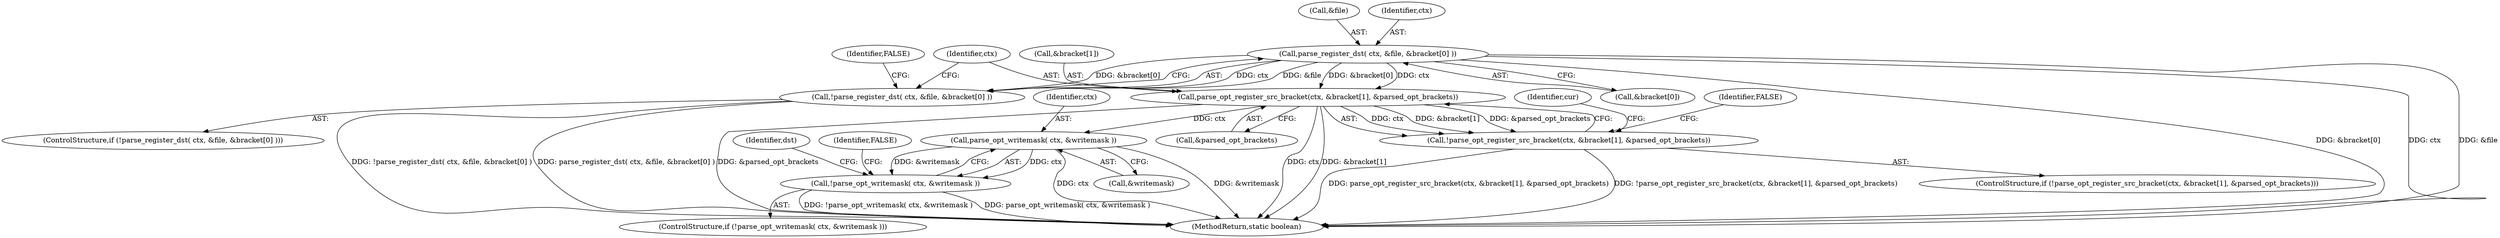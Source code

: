 digraph "0_virglrenderer_e534b51ca3c3cd25f3990589932a9ed711c59b27@array" {
"1001456" [label="(Call,parse_register_dst( ctx, &file, &bracket[0] ))"];
"1001455" [label="(Call,!parse_register_dst( ctx, &file, &bracket[0] ))"];
"1001468" [label="(Call,parse_opt_register_src_bracket(ctx, &bracket[1], &parsed_opt_brackets))"];
"1001467" [label="(Call,!parse_opt_register_src_bracket(ctx, &bracket[1], &parsed_opt_brackets))"];
"1001488" [label="(Call,parse_opt_writemask( ctx, &writemask ))"];
"1001487" [label="(Call,!parse_opt_writemask( ctx, &writemask ))"];
"1001469" [label="(Identifier,ctx)"];
"1001486" [label="(ControlStructure,if (!parse_opt_writemask( ctx, &writemask )))"];
"1001490" [label="(Call,&writemask)"];
"1001460" [label="(Call,&bracket[0])"];
"1001468" [label="(Call,parse_opt_register_src_bracket(ctx, &bracket[1], &parsed_opt_brackets))"];
"1001477" [label="(Identifier,FALSE)"];
"1001455" [label="(Call,!parse_register_dst( ctx, &file, &bracket[0] ))"];
"1001458" [label="(Call,&file)"];
"1001467" [label="(Call,!parse_opt_register_src_bracket(ctx, &bracket[1], &parsed_opt_brackets))"];
"1001497" [label="(Identifier,dst)"];
"1001488" [label="(Call,parse_opt_writemask( ctx, &writemask ))"];
"1001465" [label="(Identifier,FALSE)"];
"1001493" [label="(Identifier,FALSE)"];
"1001487" [label="(Call,!parse_opt_writemask( ctx, &writemask ))"];
"1004167" [label="(MethodReturn,static boolean)"];
"1001470" [label="(Call,&bracket[1])"];
"1001479" [label="(Identifier,cur)"];
"1001489" [label="(Identifier,ctx)"];
"1001454" [label="(ControlStructure,if (!parse_register_dst( ctx, &file, &bracket[0] )))"];
"1001466" [label="(ControlStructure,if (!parse_opt_register_src_bracket(ctx, &bracket[1], &parsed_opt_brackets)))"];
"1001474" [label="(Call,&parsed_opt_brackets)"];
"1001456" [label="(Call,parse_register_dst( ctx, &file, &bracket[0] ))"];
"1001457" [label="(Identifier,ctx)"];
"1001456" -> "1001455"  [label="AST: "];
"1001456" -> "1001460"  [label="CFG: "];
"1001457" -> "1001456"  [label="AST: "];
"1001458" -> "1001456"  [label="AST: "];
"1001460" -> "1001456"  [label="AST: "];
"1001455" -> "1001456"  [label="CFG: "];
"1001456" -> "1004167"  [label="DDG: &bracket[0]"];
"1001456" -> "1004167"  [label="DDG: ctx"];
"1001456" -> "1004167"  [label="DDG: &file"];
"1001456" -> "1001455"  [label="DDG: ctx"];
"1001456" -> "1001455"  [label="DDG: &file"];
"1001456" -> "1001455"  [label="DDG: &bracket[0]"];
"1001456" -> "1001468"  [label="DDG: ctx"];
"1001456" -> "1001468"  [label="DDG: &bracket[0]"];
"1001455" -> "1001454"  [label="AST: "];
"1001465" -> "1001455"  [label="CFG: "];
"1001469" -> "1001455"  [label="CFG: "];
"1001455" -> "1004167"  [label="DDG: parse_register_dst( ctx, &file, &bracket[0] )"];
"1001455" -> "1004167"  [label="DDG: !parse_register_dst( ctx, &file, &bracket[0] )"];
"1001468" -> "1001467"  [label="AST: "];
"1001468" -> "1001474"  [label="CFG: "];
"1001469" -> "1001468"  [label="AST: "];
"1001470" -> "1001468"  [label="AST: "];
"1001474" -> "1001468"  [label="AST: "];
"1001467" -> "1001468"  [label="CFG: "];
"1001468" -> "1004167"  [label="DDG: &parsed_opt_brackets"];
"1001468" -> "1004167"  [label="DDG: ctx"];
"1001468" -> "1004167"  [label="DDG: &bracket[1]"];
"1001468" -> "1001467"  [label="DDG: ctx"];
"1001468" -> "1001467"  [label="DDG: &bracket[1]"];
"1001468" -> "1001467"  [label="DDG: &parsed_opt_brackets"];
"1001468" -> "1001488"  [label="DDG: ctx"];
"1001467" -> "1001466"  [label="AST: "];
"1001477" -> "1001467"  [label="CFG: "];
"1001479" -> "1001467"  [label="CFG: "];
"1001467" -> "1004167"  [label="DDG: !parse_opt_register_src_bracket(ctx, &bracket[1], &parsed_opt_brackets)"];
"1001467" -> "1004167"  [label="DDG: parse_opt_register_src_bracket(ctx, &bracket[1], &parsed_opt_brackets)"];
"1001488" -> "1001487"  [label="AST: "];
"1001488" -> "1001490"  [label="CFG: "];
"1001489" -> "1001488"  [label="AST: "];
"1001490" -> "1001488"  [label="AST: "];
"1001487" -> "1001488"  [label="CFG: "];
"1001488" -> "1004167"  [label="DDG: ctx"];
"1001488" -> "1004167"  [label="DDG: &writemask"];
"1001488" -> "1001487"  [label="DDG: ctx"];
"1001488" -> "1001487"  [label="DDG: &writemask"];
"1001487" -> "1001486"  [label="AST: "];
"1001493" -> "1001487"  [label="CFG: "];
"1001497" -> "1001487"  [label="CFG: "];
"1001487" -> "1004167"  [label="DDG: !parse_opt_writemask( ctx, &writemask )"];
"1001487" -> "1004167"  [label="DDG: parse_opt_writemask( ctx, &writemask )"];
}
